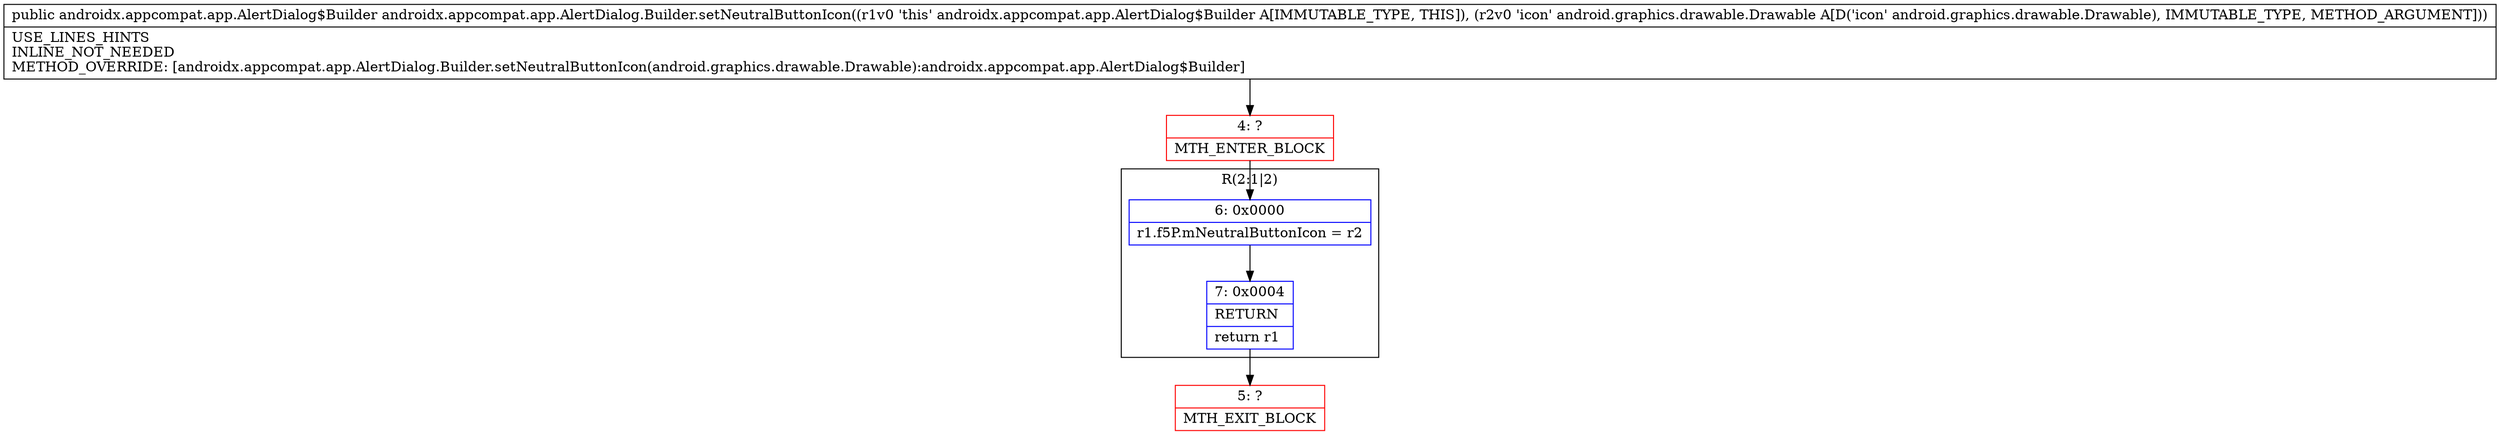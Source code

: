 digraph "CFG forandroidx.appcompat.app.AlertDialog.Builder.setNeutralButtonIcon(Landroid\/graphics\/drawable\/Drawable;)Landroidx\/appcompat\/app\/AlertDialog$Builder;" {
subgraph cluster_Region_1663073356 {
label = "R(2:1|2)";
node [shape=record,color=blue];
Node_6 [shape=record,label="{6\:\ 0x0000|r1.f5P.mNeutralButtonIcon = r2\l}"];
Node_7 [shape=record,label="{7\:\ 0x0004|RETURN\l|return r1\l}"];
}
Node_4 [shape=record,color=red,label="{4\:\ ?|MTH_ENTER_BLOCK\l}"];
Node_5 [shape=record,color=red,label="{5\:\ ?|MTH_EXIT_BLOCK\l}"];
MethodNode[shape=record,label="{public androidx.appcompat.app.AlertDialog$Builder androidx.appcompat.app.AlertDialog.Builder.setNeutralButtonIcon((r1v0 'this' androidx.appcompat.app.AlertDialog$Builder A[IMMUTABLE_TYPE, THIS]), (r2v0 'icon' android.graphics.drawable.Drawable A[D('icon' android.graphics.drawable.Drawable), IMMUTABLE_TYPE, METHOD_ARGUMENT]))  | USE_LINES_HINTS\lINLINE_NOT_NEEDED\lMETHOD_OVERRIDE: [androidx.appcompat.app.AlertDialog.Builder.setNeutralButtonIcon(android.graphics.drawable.Drawable):androidx.appcompat.app.AlertDialog$Builder]\l}"];
MethodNode -> Node_4;Node_6 -> Node_7;
Node_7 -> Node_5;
Node_4 -> Node_6;
}

